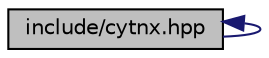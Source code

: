 digraph "include/cytnx.hpp"
{
  edge [fontname="Helvetica",fontsize="10",labelfontname="Helvetica",labelfontsize="10"];
  node [fontname="Helvetica",fontsize="10",shape=record];
  Node83 [label="include/cytnx.hpp",height=0.2,width=0.4,color="black", fillcolor="grey75", style="filled", fontcolor="black"];
  Node83 -> Node83 [dir="back",color="midnightblue",fontsize="10",style="solid",fontname="Helvetica"];
}
